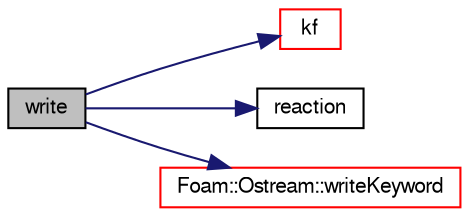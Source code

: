digraph "write"
{
  bgcolor="transparent";
  edge [fontname="FreeSans",fontsize="10",labelfontname="FreeSans",labelfontsize="10"];
  node [fontname="FreeSans",fontsize="10",shape=record];
  rankdir="LR";
  Node988 [label="write",height=0.2,width=0.4,color="black", fillcolor="grey75", style="filled", fontcolor="black"];
  Node988 -> Node989 [color="midnightblue",fontsize="10",style="solid",fontname="FreeSans"];
  Node989 [label="kf",height=0.2,width=0.4,color="red",URL="$a30330.html#ae5cd124c004fbe29669769d275a8b321",tooltip="Forward rate constant. "];
  Node988 -> Node991 [color="midnightblue",fontsize="10",style="solid",fontname="FreeSans"];
  Node991 [label="reaction",height=0.2,width=0.4,color="black",URL="$a38984.html#a31e20dded3aa39de922899a34687efcc"];
  Node988 -> Node992 [color="midnightblue",fontsize="10",style="solid",fontname="FreeSans"];
  Node992 [label="Foam::Ostream::writeKeyword",height=0.2,width=0.4,color="red",URL="$a26238.html#a3c58b2bb9174ea3c4a5fa58095d1290e",tooltip="Write the keyword followed by an appropriate indentation. "];
}
